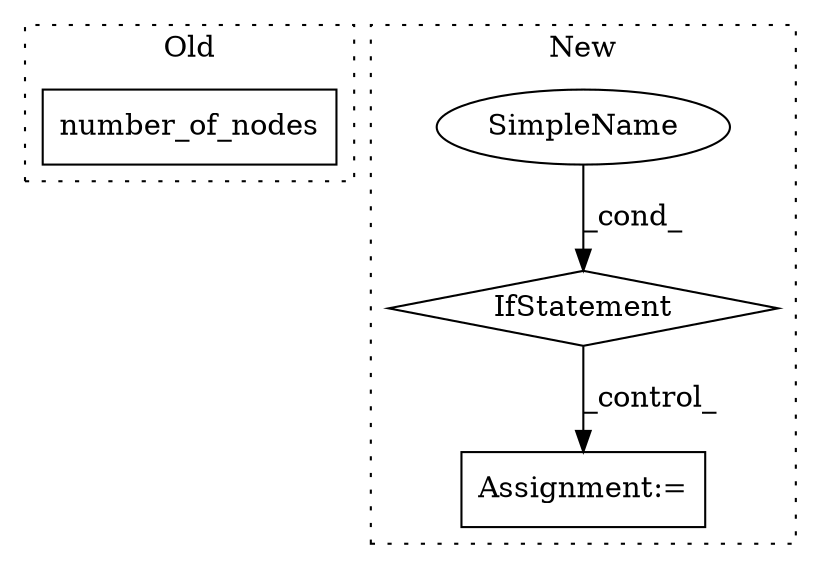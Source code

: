 digraph G {
subgraph cluster0 {
1 [label="number_of_nodes" a="32" s="1883" l="17" shape="box"];
label = "Old";
style="dotted";
}
subgraph cluster1 {
2 [label="IfStatement" a="25" s="2661,2688" l="4,2" shape="diamond"];
3 [label="Assignment:=" a="7" s="2871" l="1" shape="box"];
4 [label="SimpleName" a="42" s="" l="" shape="ellipse"];
label = "New";
style="dotted";
}
2 -> 3 [label="_control_"];
4 -> 2 [label="_cond_"];
}